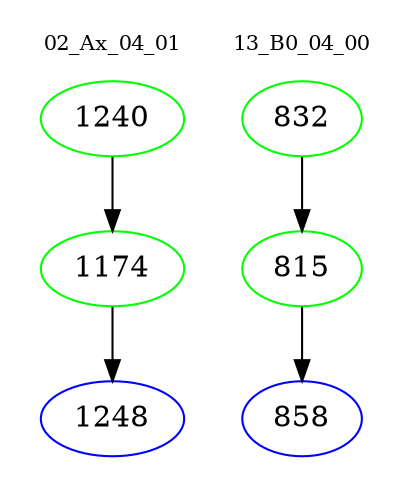 digraph{
subgraph cluster_0 {
color = white
label = "02_Ax_04_01";
fontsize=10;
T0_1240 [label="1240", color="green"]
T0_1240 -> T0_1174 [color="black"]
T0_1174 [label="1174", color="green"]
T0_1174 -> T0_1248 [color="black"]
T0_1248 [label="1248", color="blue"]
}
subgraph cluster_1 {
color = white
label = "13_B0_04_00";
fontsize=10;
T1_832 [label="832", color="green"]
T1_832 -> T1_815 [color="black"]
T1_815 [label="815", color="green"]
T1_815 -> T1_858 [color="black"]
T1_858 [label="858", color="blue"]
}
}
